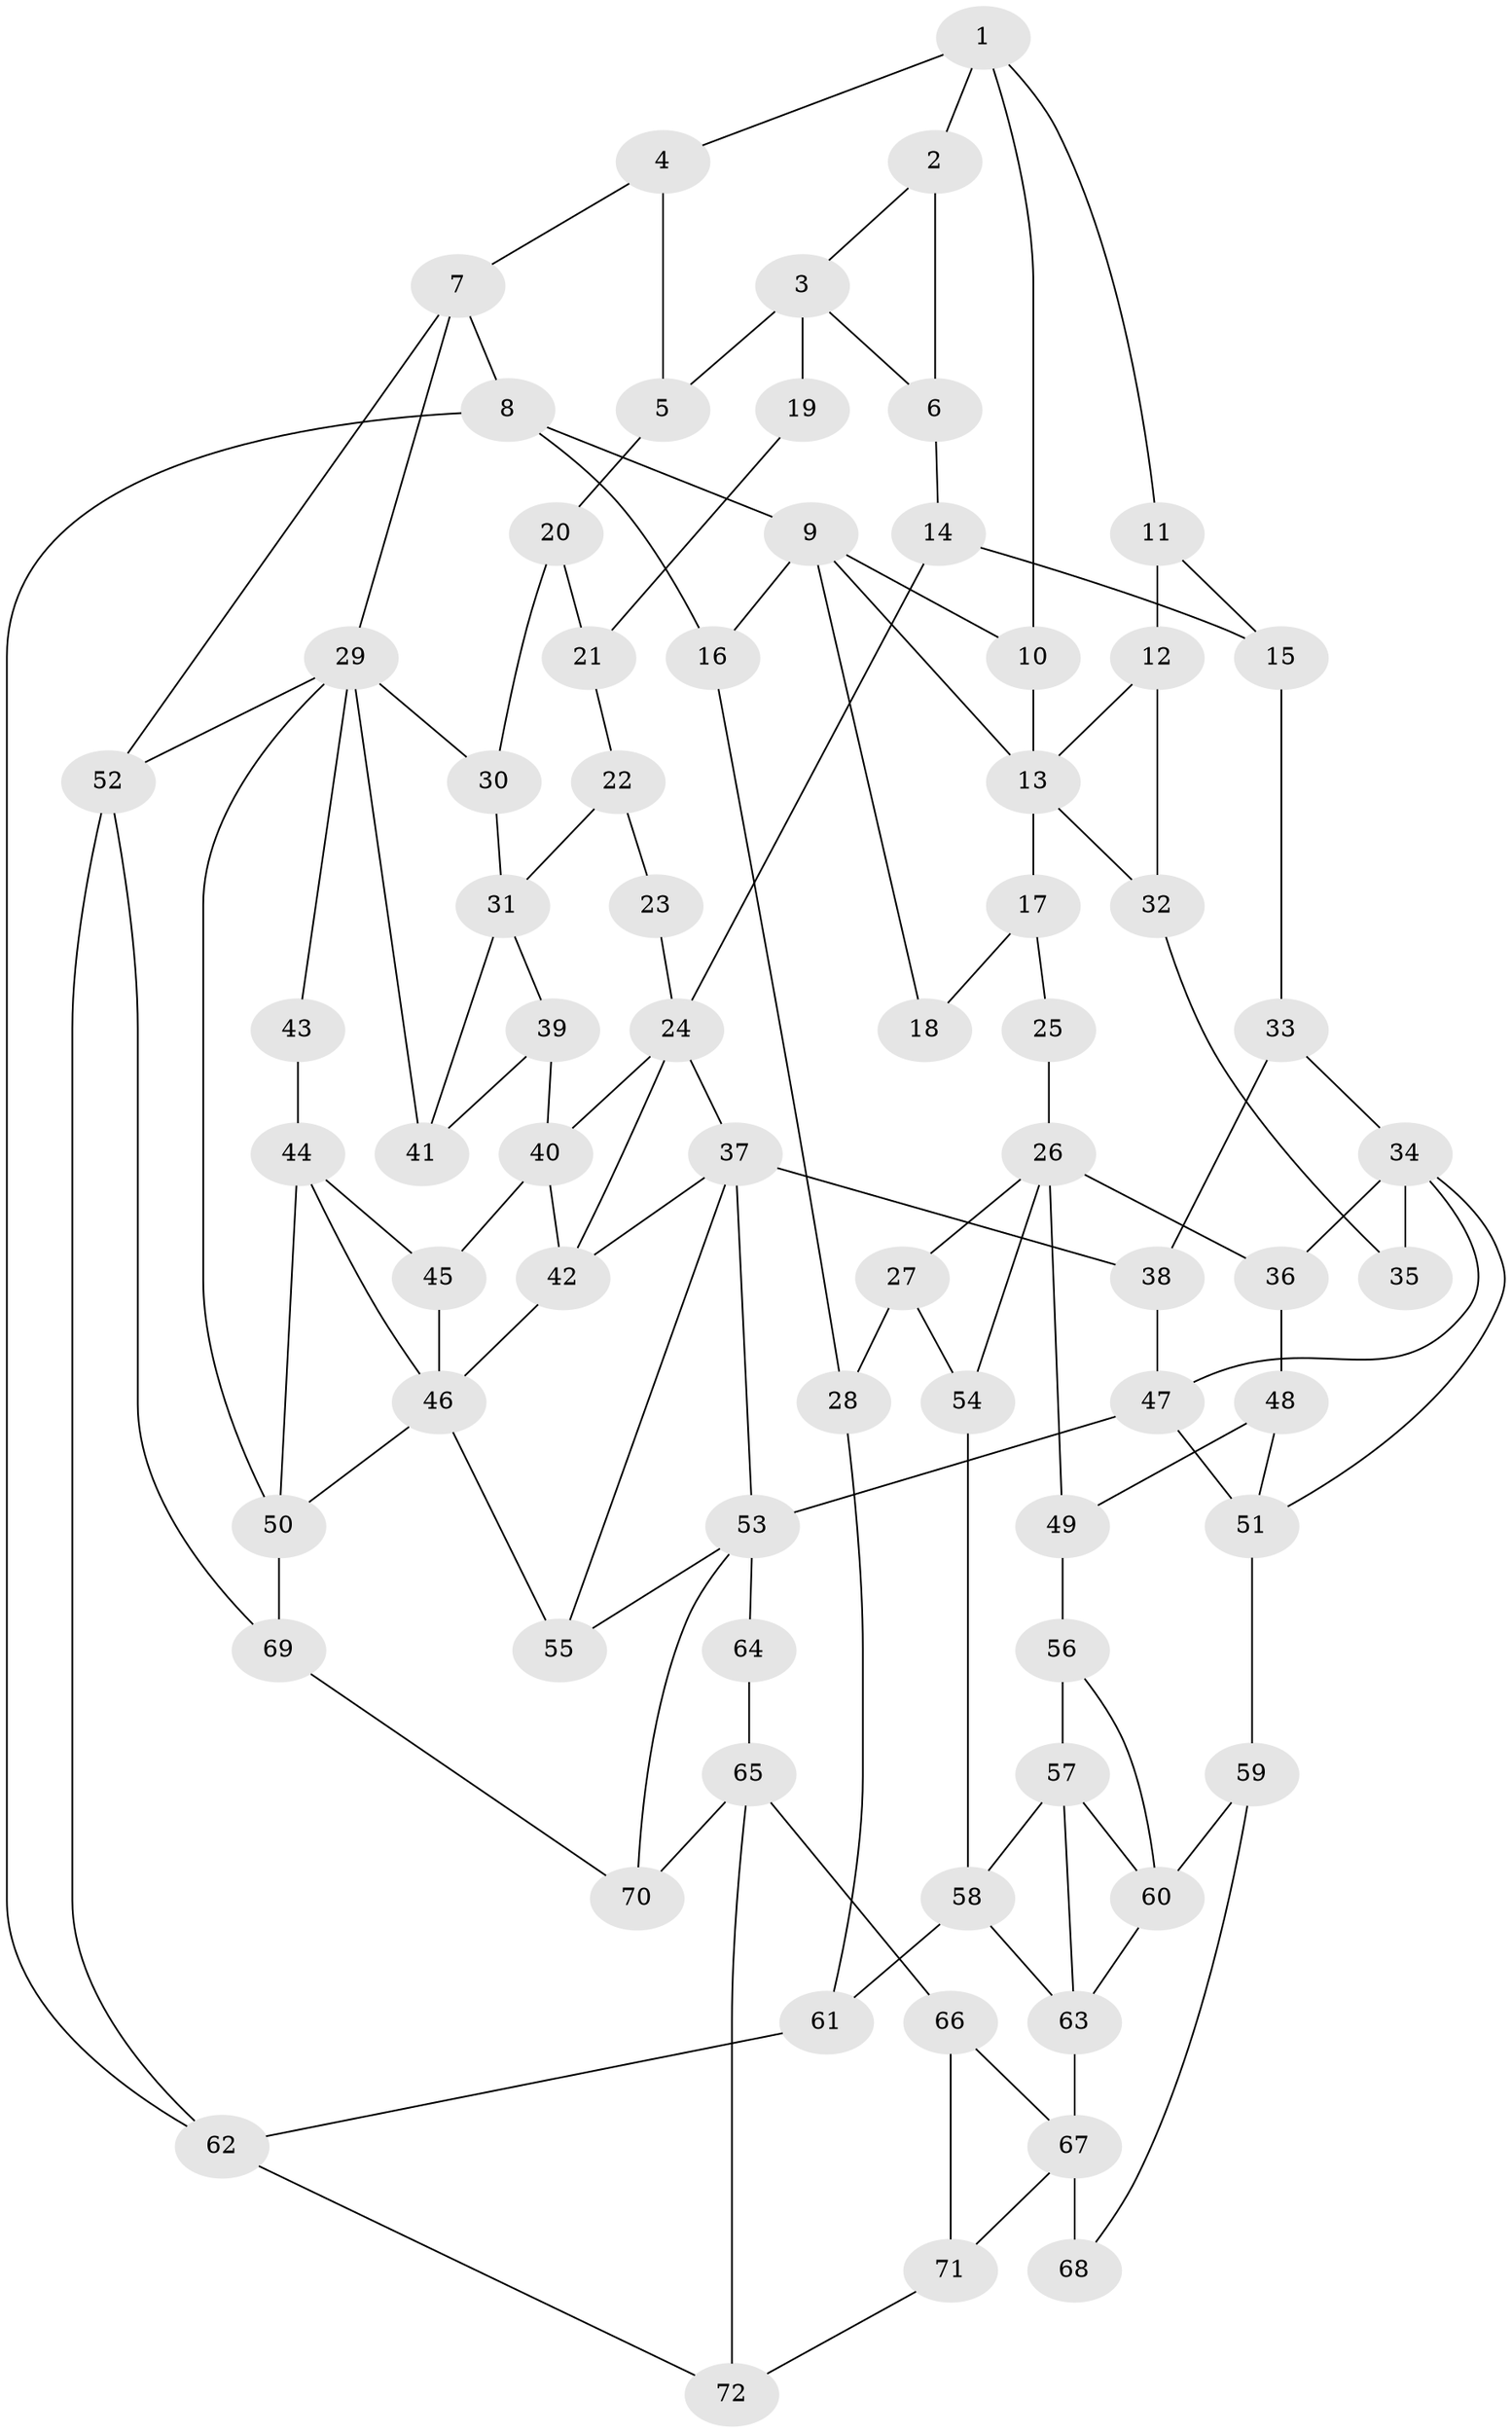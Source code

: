 // original degree distribution, {4: 0.19444444444444445, 5: 0.5902777777777778, 3: 0.020833333333333332, 6: 0.19444444444444445}
// Generated by graph-tools (version 1.1) at 2025/38/03/09/25 02:38:41]
// undirected, 72 vertices, 123 edges
graph export_dot {
graph [start="1"]
  node [color=gray90,style=filled];
  1;
  2;
  3;
  4;
  5;
  6;
  7;
  8;
  9;
  10;
  11;
  12;
  13;
  14;
  15;
  16;
  17;
  18;
  19;
  20;
  21;
  22;
  23;
  24;
  25;
  26;
  27;
  28;
  29;
  30;
  31;
  32;
  33;
  34;
  35;
  36;
  37;
  38;
  39;
  40;
  41;
  42;
  43;
  44;
  45;
  46;
  47;
  48;
  49;
  50;
  51;
  52;
  53;
  54;
  55;
  56;
  57;
  58;
  59;
  60;
  61;
  62;
  63;
  64;
  65;
  66;
  67;
  68;
  69;
  70;
  71;
  72;
  1 -- 2 [weight=1.0];
  1 -- 4 [weight=1.0];
  1 -- 10 [weight=1.0];
  1 -- 11 [weight=1.0];
  2 -- 3 [weight=1.0];
  2 -- 6 [weight=1.0];
  3 -- 5 [weight=1.0];
  3 -- 6 [weight=1.0];
  3 -- 19 [weight=2.0];
  4 -- 5 [weight=1.0];
  4 -- 7 [weight=1.0];
  5 -- 20 [weight=1.0];
  6 -- 14 [weight=1.0];
  7 -- 8 [weight=1.0];
  7 -- 29 [weight=1.0];
  7 -- 52 [weight=1.0];
  8 -- 9 [weight=1.0];
  8 -- 16 [weight=1.0];
  8 -- 62 [weight=1.0];
  9 -- 10 [weight=1.0];
  9 -- 13 [weight=1.0];
  9 -- 16 [weight=1.0];
  9 -- 18 [weight=1.0];
  10 -- 13 [weight=1.0];
  11 -- 12 [weight=1.0];
  11 -- 15 [weight=1.0];
  12 -- 13 [weight=1.0];
  12 -- 32 [weight=1.0];
  13 -- 17 [weight=2.0];
  13 -- 32 [weight=1.0];
  14 -- 15 [weight=1.0];
  14 -- 24 [weight=1.0];
  15 -- 33 [weight=1.0];
  16 -- 28 [weight=1.0];
  17 -- 18 [weight=2.0];
  17 -- 25 [weight=2.0];
  19 -- 21 [weight=1.0];
  20 -- 21 [weight=1.0];
  20 -- 30 [weight=1.0];
  21 -- 22 [weight=1.0];
  22 -- 23 [weight=2.0];
  22 -- 31 [weight=2.0];
  23 -- 24 [weight=2.0];
  24 -- 37 [weight=1.0];
  24 -- 40 [weight=1.0];
  24 -- 42 [weight=1.0];
  25 -- 26 [weight=2.0];
  26 -- 27 [weight=1.0];
  26 -- 36 [weight=1.0];
  26 -- 49 [weight=1.0];
  26 -- 54 [weight=1.0];
  27 -- 28 [weight=1.0];
  27 -- 54 [weight=1.0];
  28 -- 61 [weight=1.0];
  29 -- 30 [weight=1.0];
  29 -- 41 [weight=1.0];
  29 -- 43 [weight=1.0];
  29 -- 50 [weight=1.0];
  29 -- 52 [weight=1.0];
  30 -- 31 [weight=2.0];
  31 -- 39 [weight=1.0];
  31 -- 41 [weight=1.0];
  32 -- 35 [weight=1.0];
  33 -- 34 [weight=1.0];
  33 -- 38 [weight=1.0];
  34 -- 35 [weight=2.0];
  34 -- 36 [weight=1.0];
  34 -- 47 [weight=1.0];
  34 -- 51 [weight=1.0];
  36 -- 48 [weight=1.0];
  37 -- 38 [weight=1.0];
  37 -- 42 [weight=1.0];
  37 -- 53 [weight=1.0];
  37 -- 55 [weight=1.0];
  38 -- 47 [weight=1.0];
  39 -- 40 [weight=1.0];
  39 -- 41 [weight=1.0];
  40 -- 42 [weight=1.0];
  40 -- 45 [weight=1.0];
  42 -- 46 [weight=1.0];
  43 -- 44 [weight=2.0];
  44 -- 45 [weight=1.0];
  44 -- 46 [weight=1.0];
  44 -- 50 [weight=2.0];
  45 -- 46 [weight=1.0];
  46 -- 50 [weight=1.0];
  46 -- 55 [weight=1.0];
  47 -- 51 [weight=1.0];
  47 -- 53 [weight=2.0];
  48 -- 49 [weight=1.0];
  48 -- 51 [weight=1.0];
  49 -- 56 [weight=1.0];
  50 -- 69 [weight=1.0];
  51 -- 59 [weight=2.0];
  52 -- 62 [weight=1.0];
  52 -- 69 [weight=1.0];
  53 -- 55 [weight=1.0];
  53 -- 64 [weight=1.0];
  53 -- 70 [weight=1.0];
  54 -- 58 [weight=1.0];
  56 -- 57 [weight=2.0];
  56 -- 60 [weight=1.0];
  57 -- 58 [weight=2.0];
  57 -- 60 [weight=1.0];
  57 -- 63 [weight=1.0];
  58 -- 61 [weight=1.0];
  58 -- 63 [weight=1.0];
  59 -- 60 [weight=1.0];
  59 -- 68 [weight=1.0];
  60 -- 63 [weight=1.0];
  61 -- 62 [weight=1.0];
  62 -- 72 [weight=1.0];
  63 -- 67 [weight=2.0];
  64 -- 65 [weight=2.0];
  65 -- 66 [weight=1.0];
  65 -- 70 [weight=2.0];
  65 -- 72 [weight=1.0];
  66 -- 67 [weight=1.0];
  66 -- 71 [weight=1.0];
  67 -- 68 [weight=2.0];
  67 -- 71 [weight=1.0];
  69 -- 70 [weight=1.0];
  71 -- 72 [weight=1.0];
}

